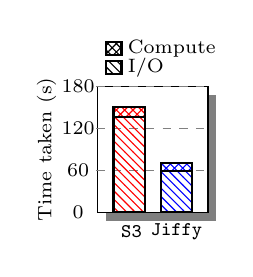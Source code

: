\begin{tikzpicture}[xscale=0.02,yscale=0.016,font=\scriptsize]

  \draw[preaction={fill=black,opacity=.5,transform canvas={xshift=3,yshift=-3}},black][fill=white] (0,0) rectangle (70, 100);

  \draw[dashed, gray] (-1, 33.33) -- (71, 33.33);
  \draw[dashed, gray] (-1, 66.67) -- (71, 66.67);
  \draw[dashed, gray] (-1, 100.00) -- (71, 100.00);

  \draw[thick, black] (-12.5, 0.00) node[align=left] {0};
  \draw[thick, black] (-12.5, 33.33) node[align=left] {60};
  \draw[thick, black] (-12.5, 66.66) node[align=left] {120};
  \draw[thick, black] (-12.5, 100.00) node[align=left] {180};

  \node (label-align) [thick, black, align=center,rotate=90] at (-32.5, 50) {{Time taken (s)}};

%  \draw[thick, fill=blue!30] (10.00,0) rectangle (20.00,86.38);
%  \draw[thick, fill=blue] (10.00,86.38) rectangle (20.00,91.14); % 4.76
%  \draw[thick, fill=red!30] (20.00,0) rectangle (30.00,64.79);
%  \draw[thick, fill=red] (20.00,64.79) rectangle (30.00,75.81); % 11.02

  \draw[thick, pattern=north west lines, pattern color=red] (10.00,0) rectangle (30.00,75.585); % 7.89
  \draw[thick, pattern=crosshatch, pattern color=red] (10.00,75.585) rectangle (30.00,83.475);

%  \draw[thick, fill=blue!30] (40.00,0) rectangle (50.00,27.04);
%  \draw[thick, fill=blue] (40.00,27.04) rectangle (50.00,31.09);
%  \draw[thick, fill=red!30] (50.00,0) rectangle (60.00,38.09);
%  \draw[thick, fill=red] (50.00,38.09) rectangle (60.00,47.08);

  \draw[thick, pattern=north west lines, pattern color=blue] (40.00,0) rectangle (60.00,32.565);
  \draw[thick, pattern=crosshatch, pattern color=blue] (40.00,32.565) rectangle (60.00,39.085);

  \draw[thick, black] (21.43, -15) node {{\tt S3}};
  \draw[thick, black] (50.00, -15) node {{\tt Jiffy}};

  \draw[thick, pattern=crosshatch] (5, 125) rectangle (15, 135) node[midway,right=0.05,text height=6, anchor=west] {$\strut$Compute};
  \draw[thick, pattern=north west lines] (5, 110) rectangle (15, 120) node[midway,right=0.05,text height=6, anchor=west] {$\strut$I/O};

\end{tikzpicture}